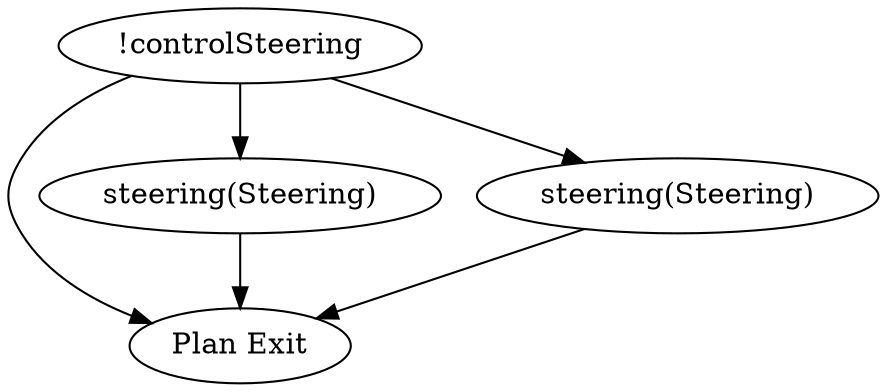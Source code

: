 // !controlSteering
digraph {
	0 [label="!controlSteering"]
	-1 [label="Plan Exit"]
	1 [label="steering(Steering)"]
	0 -> 1
	1 -> -1
	2 [label="steering(Steering)"]
	0 -> 2
	2 -> -1
	0 -> -1
}
